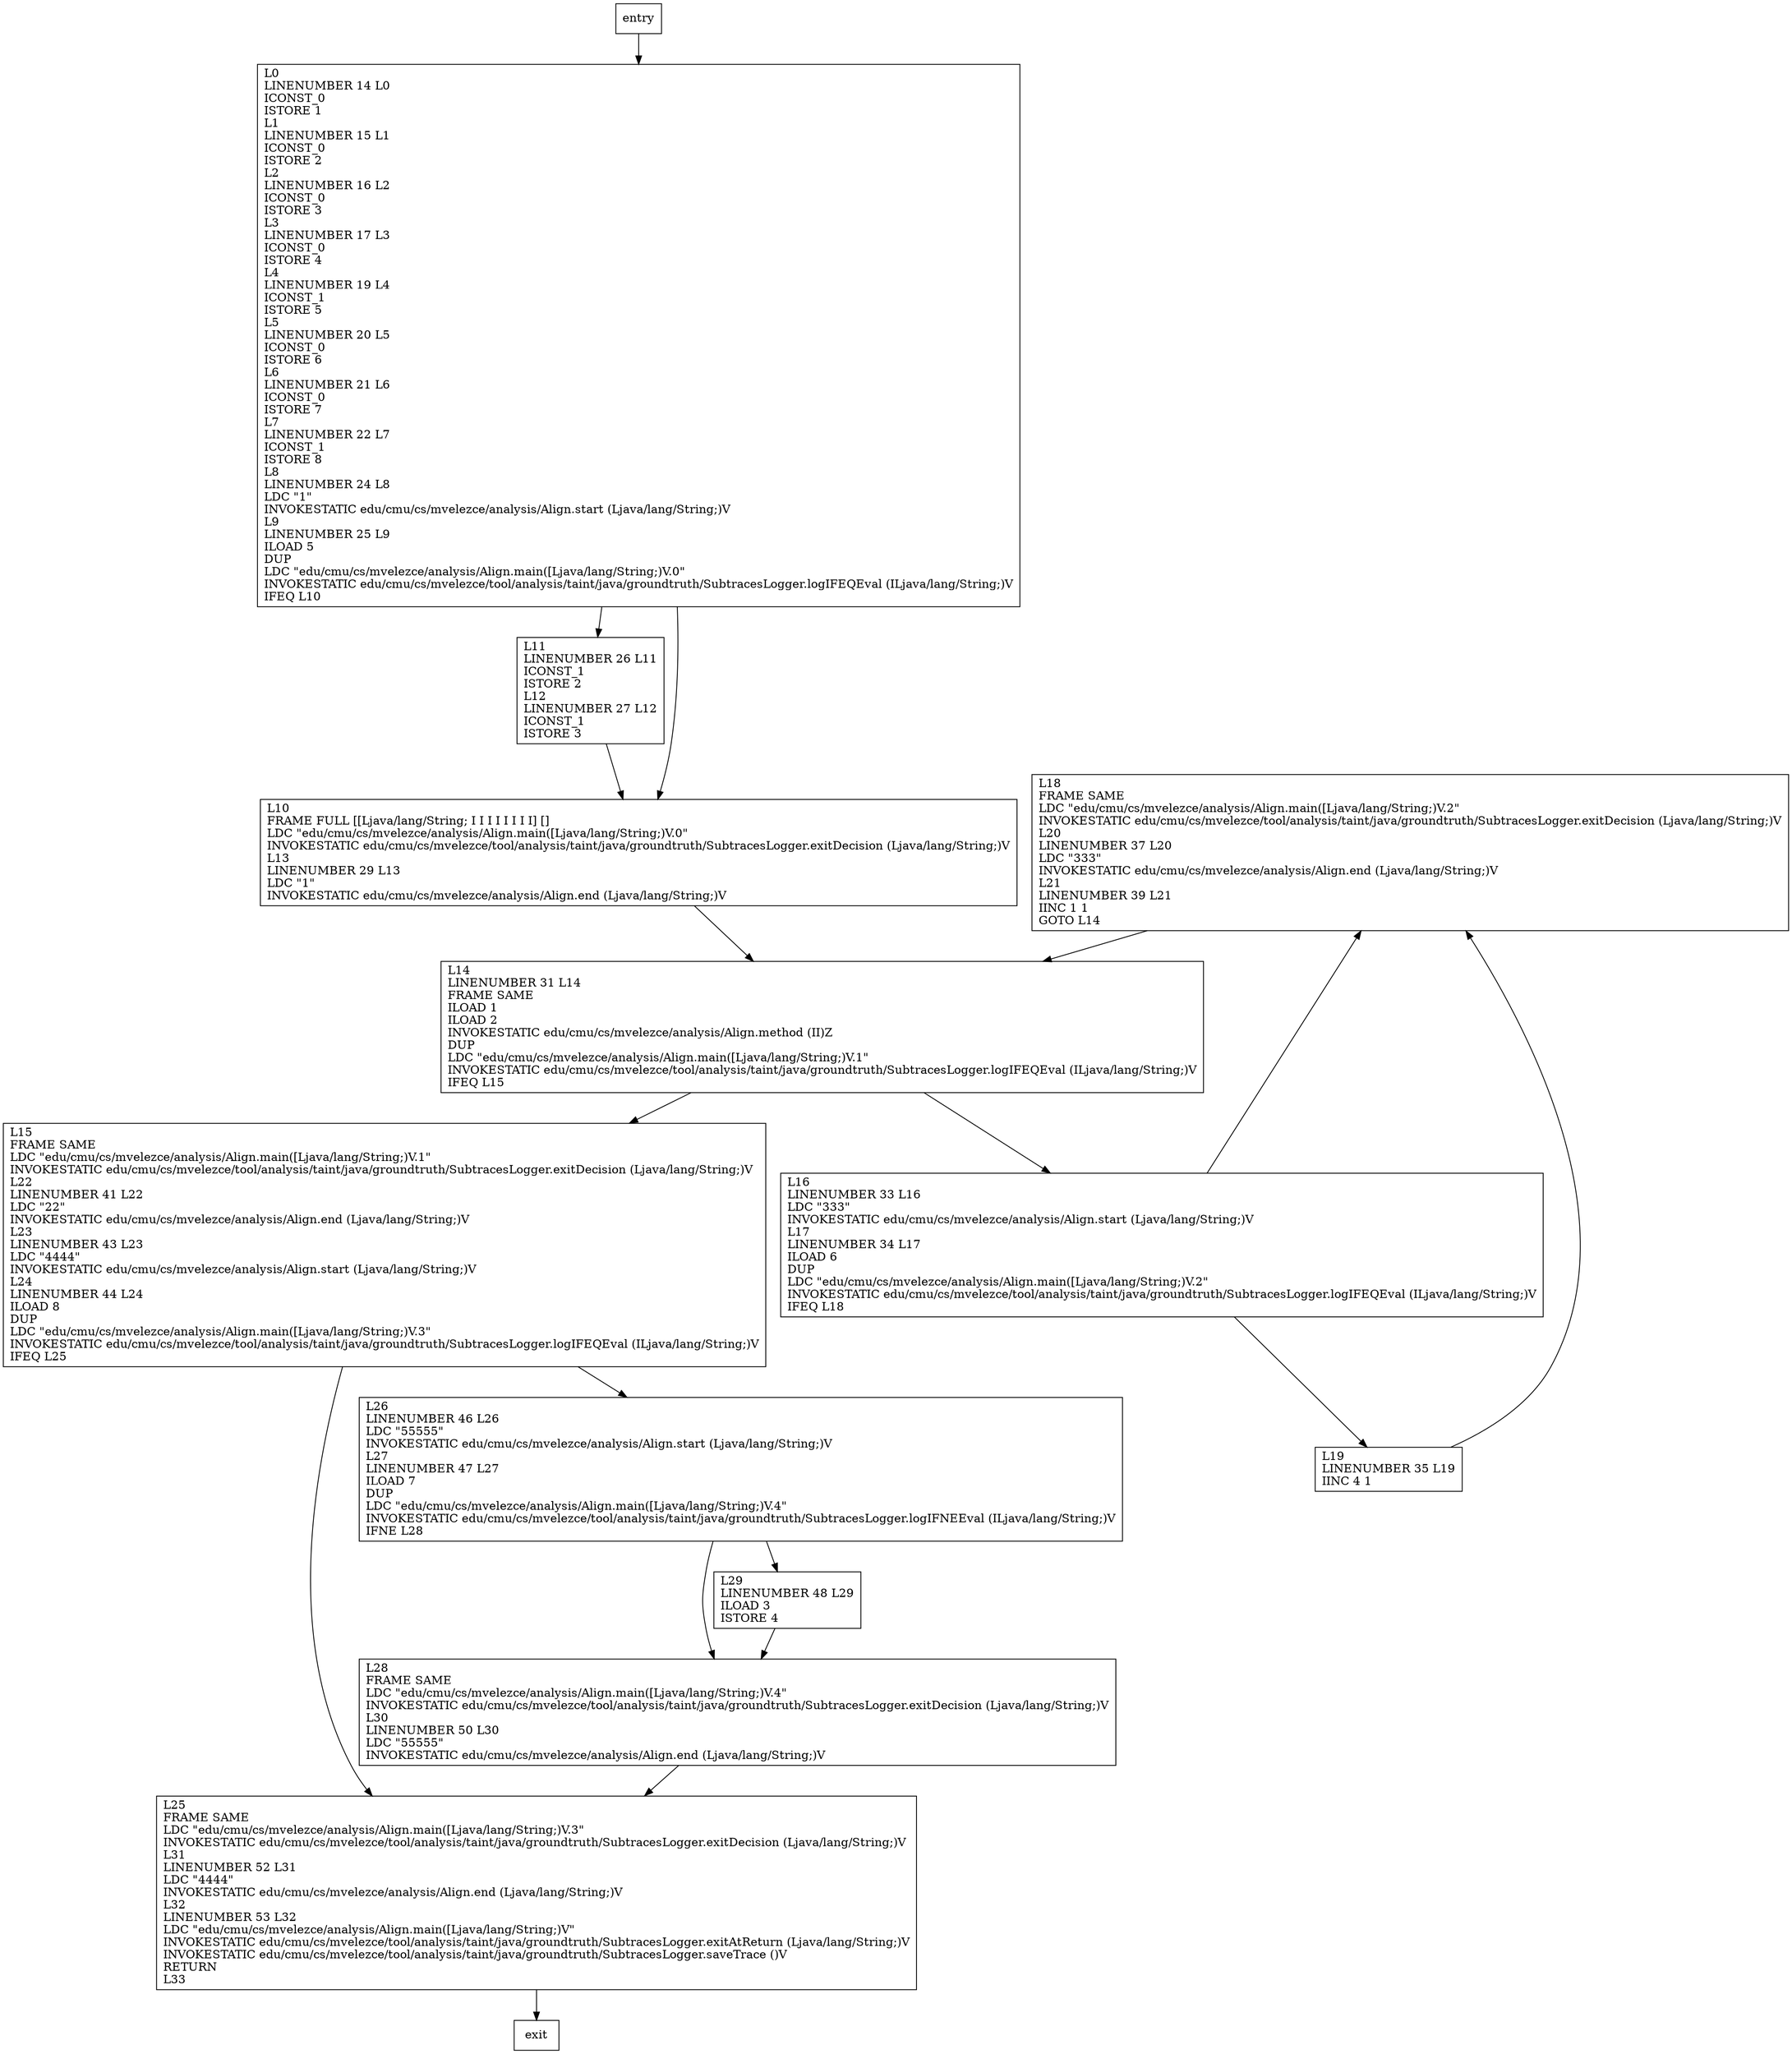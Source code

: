 digraph main {
node [shape=record];
154187513 [label="L18\lFRAME SAME\lLDC \"edu/cmu/cs/mvelezce/analysis/Align.main([Ljava/lang/String;)V.2\"\lINVOKESTATIC edu/cmu/cs/mvelezce/tool/analysis/taint/java/groundtruth/SubtracesLogger.exitDecision (Ljava/lang/String;)V\lL20\lLINENUMBER 37 L20\lLDC \"333\"\lINVOKESTATIC edu/cmu/cs/mvelezce/analysis/Align.end (Ljava/lang/String;)V\lL21\lLINENUMBER 39 L21\lIINC 1 1\lGOTO L14\l"];
927254368 [label="L11\lLINENUMBER 26 L11\lICONST_1\lISTORE 2\lL12\lLINENUMBER 27 L12\lICONST_1\lISTORE 3\l"];
1689704157 [label="L14\lLINENUMBER 31 L14\lFRAME SAME\lILOAD 1\lILOAD 2\lINVOKESTATIC edu/cmu/cs/mvelezce/analysis/Align.method (II)Z\lDUP\lLDC \"edu/cmu/cs/mvelezce/analysis/Align.main([Ljava/lang/String;)V.1\"\lINVOKESTATIC edu/cmu/cs/mvelezce/tool/analysis/taint/java/groundtruth/SubtracesLogger.logIFEQEval (ILjava/lang/String;)V\lIFEQ L15\l"];
576244244 [label="L28\lFRAME SAME\lLDC \"edu/cmu/cs/mvelezce/analysis/Align.main([Ljava/lang/String;)V.4\"\lINVOKESTATIC edu/cmu/cs/mvelezce/tool/analysis/taint/java/groundtruth/SubtracesLogger.exitDecision (Ljava/lang/String;)V\lL30\lLINENUMBER 50 L30\lLDC \"55555\"\lINVOKESTATIC edu/cmu/cs/mvelezce/analysis/Align.end (Ljava/lang/String;)V\l"];
293708662 [label="L15\lFRAME SAME\lLDC \"edu/cmu/cs/mvelezce/analysis/Align.main([Ljava/lang/String;)V.1\"\lINVOKESTATIC edu/cmu/cs/mvelezce/tool/analysis/taint/java/groundtruth/SubtracesLogger.exitDecision (Ljava/lang/String;)V\lL22\lLINENUMBER 41 L22\lLDC \"22\"\lINVOKESTATIC edu/cmu/cs/mvelezce/analysis/Align.end (Ljava/lang/String;)V\lL23\lLINENUMBER 43 L23\lLDC \"4444\"\lINVOKESTATIC edu/cmu/cs/mvelezce/analysis/Align.start (Ljava/lang/String;)V\lL24\lLINENUMBER 44 L24\lILOAD 8\lDUP\lLDC \"edu/cmu/cs/mvelezce/analysis/Align.main([Ljava/lang/String;)V.3\"\lINVOKESTATIC edu/cmu/cs/mvelezce/tool/analysis/taint/java/groundtruth/SubtracesLogger.logIFEQEval (ILjava/lang/String;)V\lIFEQ L25\l"];
1533182838 [label="L19\lLINENUMBER 35 L19\lIINC 4 1\l"];
1835961852 [label="L25\lFRAME SAME\lLDC \"edu/cmu/cs/mvelezce/analysis/Align.main([Ljava/lang/String;)V.3\"\lINVOKESTATIC edu/cmu/cs/mvelezce/tool/analysis/taint/java/groundtruth/SubtracesLogger.exitDecision (Ljava/lang/String;)V\lL31\lLINENUMBER 52 L31\lLDC \"4444\"\lINVOKESTATIC edu/cmu/cs/mvelezce/analysis/Align.end (Ljava/lang/String;)V\lL32\lLINENUMBER 53 L32\lLDC \"edu/cmu/cs/mvelezce/analysis/Align.main([Ljava/lang/String;)V\"\lINVOKESTATIC edu/cmu/cs/mvelezce/tool/analysis/taint/java/groundtruth/SubtracesLogger.exitAtReturn (Ljava/lang/String;)V\lINVOKESTATIC edu/cmu/cs/mvelezce/tool/analysis/taint/java/groundtruth/SubtracesLogger.saveTrace ()V\lRETURN\lL33\l"];
355876538 [label="L26\lLINENUMBER 46 L26\lLDC \"55555\"\lINVOKESTATIC edu/cmu/cs/mvelezce/analysis/Align.start (Ljava/lang/String;)V\lL27\lLINENUMBER 47 L27\lILOAD 7\lDUP\lLDC \"edu/cmu/cs/mvelezce/analysis/Align.main([Ljava/lang/String;)V.4\"\lINVOKESTATIC edu/cmu/cs/mvelezce/tool/analysis/taint/java/groundtruth/SubtracesLogger.logIFNEEval (ILjava/lang/String;)V\lIFNE L28\l"];
2092235846 [label="L10\lFRAME FULL [[Ljava/lang/String; I I I I I I I I] []\lLDC \"edu/cmu/cs/mvelezce/analysis/Align.main([Ljava/lang/String;)V.0\"\lINVOKESTATIC edu/cmu/cs/mvelezce/tool/analysis/taint/java/groundtruth/SubtracesLogger.exitDecision (Ljava/lang/String;)V\lL13\lLINENUMBER 29 L13\lLDC \"1\"\lINVOKESTATIC edu/cmu/cs/mvelezce/analysis/Align.end (Ljava/lang/String;)V\l"];
563780374 [label="L0\lLINENUMBER 14 L0\lICONST_0\lISTORE 1\lL1\lLINENUMBER 15 L1\lICONST_0\lISTORE 2\lL2\lLINENUMBER 16 L2\lICONST_0\lISTORE 3\lL3\lLINENUMBER 17 L3\lICONST_0\lISTORE 4\lL4\lLINENUMBER 19 L4\lICONST_1\lISTORE 5\lL5\lLINENUMBER 20 L5\lICONST_0\lISTORE 6\lL6\lLINENUMBER 21 L6\lICONST_0\lISTORE 7\lL7\lLINENUMBER 22 L7\lICONST_1\lISTORE 8\lL8\lLINENUMBER 24 L8\lLDC \"1\"\lINVOKESTATIC edu/cmu/cs/mvelezce/analysis/Align.start (Ljava/lang/String;)V\lL9\lLINENUMBER 25 L9\lILOAD 5\lDUP\lLDC \"edu/cmu/cs/mvelezce/analysis/Align.main([Ljava/lang/String;)V.0\"\lINVOKESTATIC edu/cmu/cs/mvelezce/tool/analysis/taint/java/groundtruth/SubtracesLogger.logIFEQEval (ILjava/lang/String;)V\lIFEQ L10\l"];
15665633 [label="L16\lLINENUMBER 33 L16\lLDC \"333\"\lINVOKESTATIC edu/cmu/cs/mvelezce/analysis/Align.start (Ljava/lang/String;)V\lL17\lLINENUMBER 34 L17\lILOAD 6\lDUP\lLDC \"edu/cmu/cs/mvelezce/analysis/Align.main([Ljava/lang/String;)V.2\"\lINVOKESTATIC edu/cmu/cs/mvelezce/tool/analysis/taint/java/groundtruth/SubtracesLogger.logIFEQEval (ILjava/lang/String;)V\lIFEQ L18\l"];
777205720 [label="L29\lLINENUMBER 48 L29\lILOAD 3\lISTORE 4\l"];
entry;
exit;
927254368 -> 2092235846;
1689704157 -> 293708662;
1689704157 -> 15665633;
293708662 -> 1835961852;
293708662 -> 355876538;
1533182838 -> 154187513;
1835961852 -> exit;
355876538 -> 576244244;
355876538 -> 777205720;
777205720 -> 576244244;
154187513 -> 1689704157;
entry -> 563780374;
576244244 -> 1835961852;
2092235846 -> 1689704157;
563780374 -> 927254368;
563780374 -> 2092235846;
15665633 -> 154187513;
15665633 -> 1533182838;
}
